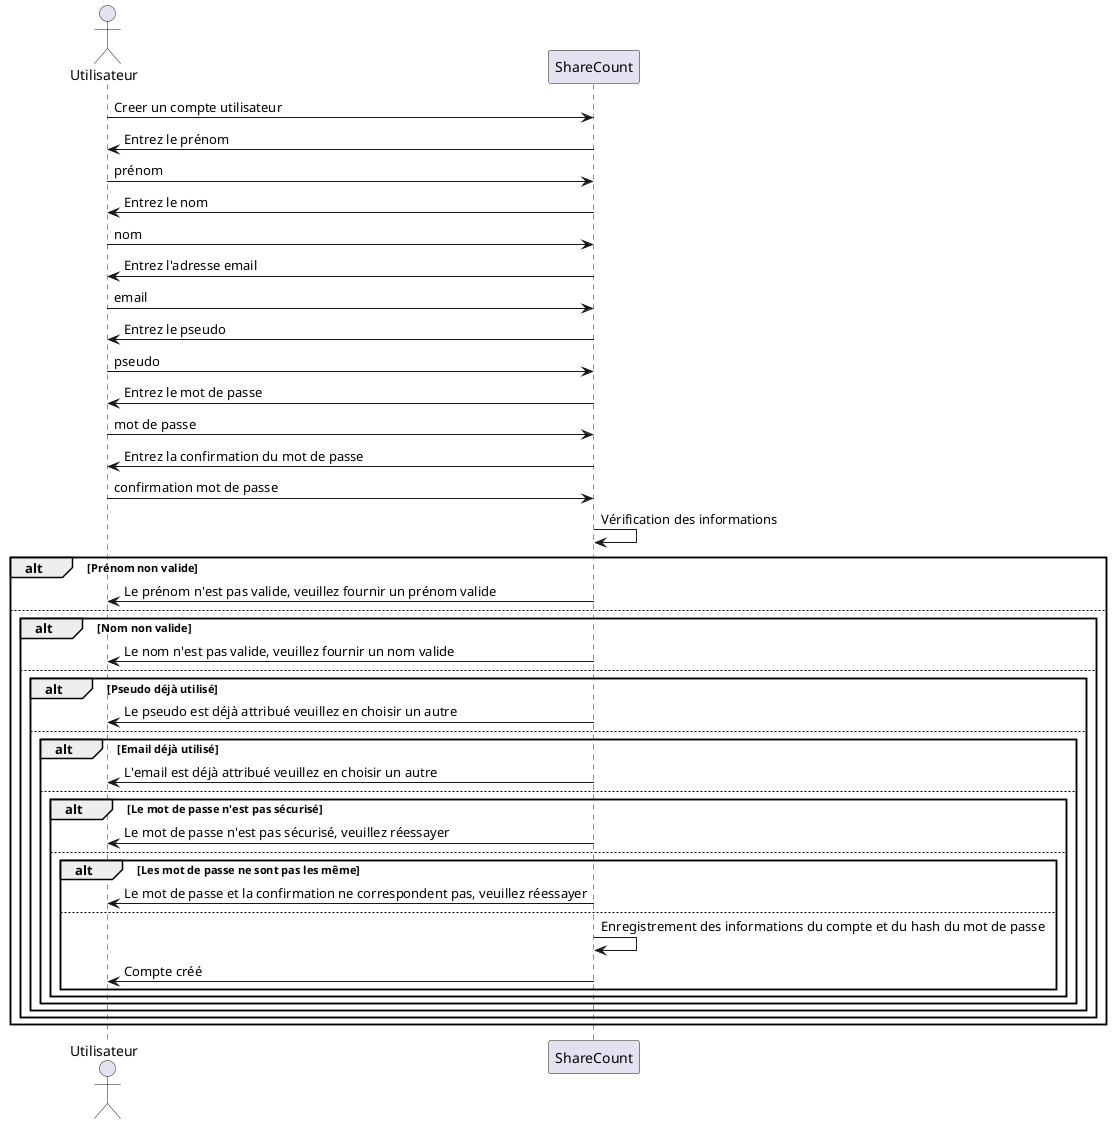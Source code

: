 @startuml  Créer compte personnel

actor "Utilisateur" as user
participant ShareCount as sc

user 	-> 	sc : Creer un compte utilisateur
user 	<- 	sc : Entrez le prénom
user 	-> 	sc : prénom
user 	<- 	sc : Entrez le nom
user 	-> 	sc : nom
user 	<- 	sc : Entrez l'adresse email
user 	-> 	sc : email
user 	<- 	sc : Entrez le pseudo
user 	-> 	sc : pseudo
user 	<- 	sc : Entrez le mot de passe
user 	-> 	sc : mot de passe
user 	<- 	sc : Entrez la confirmation du mot de passe
user 	-> 	sc : confirmation mot de passe
sc 	-> 	sc : Vérification des informations
alt Prénom non valide
user 	<- 	sc : Le prénom n'est pas valide, veuillez fournir un prénom valide
else
alt Nom non valide
user 	<- 	sc : Le nom n'est pas valide, veuillez fournir un nom valide
else
alt Pseudo déjà utilisé
user 	<- 	sc : Le pseudo est déjà attribué veuillez en choisir un autre
else
alt Email déjà utilisé
user 	<- 	sc : L'email est déjà attribué veuillez en choisir un autre
else
alt Le mot de passe n'est pas sécurisé
user 	<- 	sc : Le mot de passe n'est pas sécurisé, veuillez réessayer
else
alt Les mot de passe ne sont pas les même
user 	<- 	sc : Le mot de passe et la confirmation ne correspondent pas, veuillez réessayer
else
sc 	-> 	sc : Enregistrement des informations du compte et du hash du mot de passe
user 	<- 	sc : Compte créé
end
end
end
end
end
end

@enduml